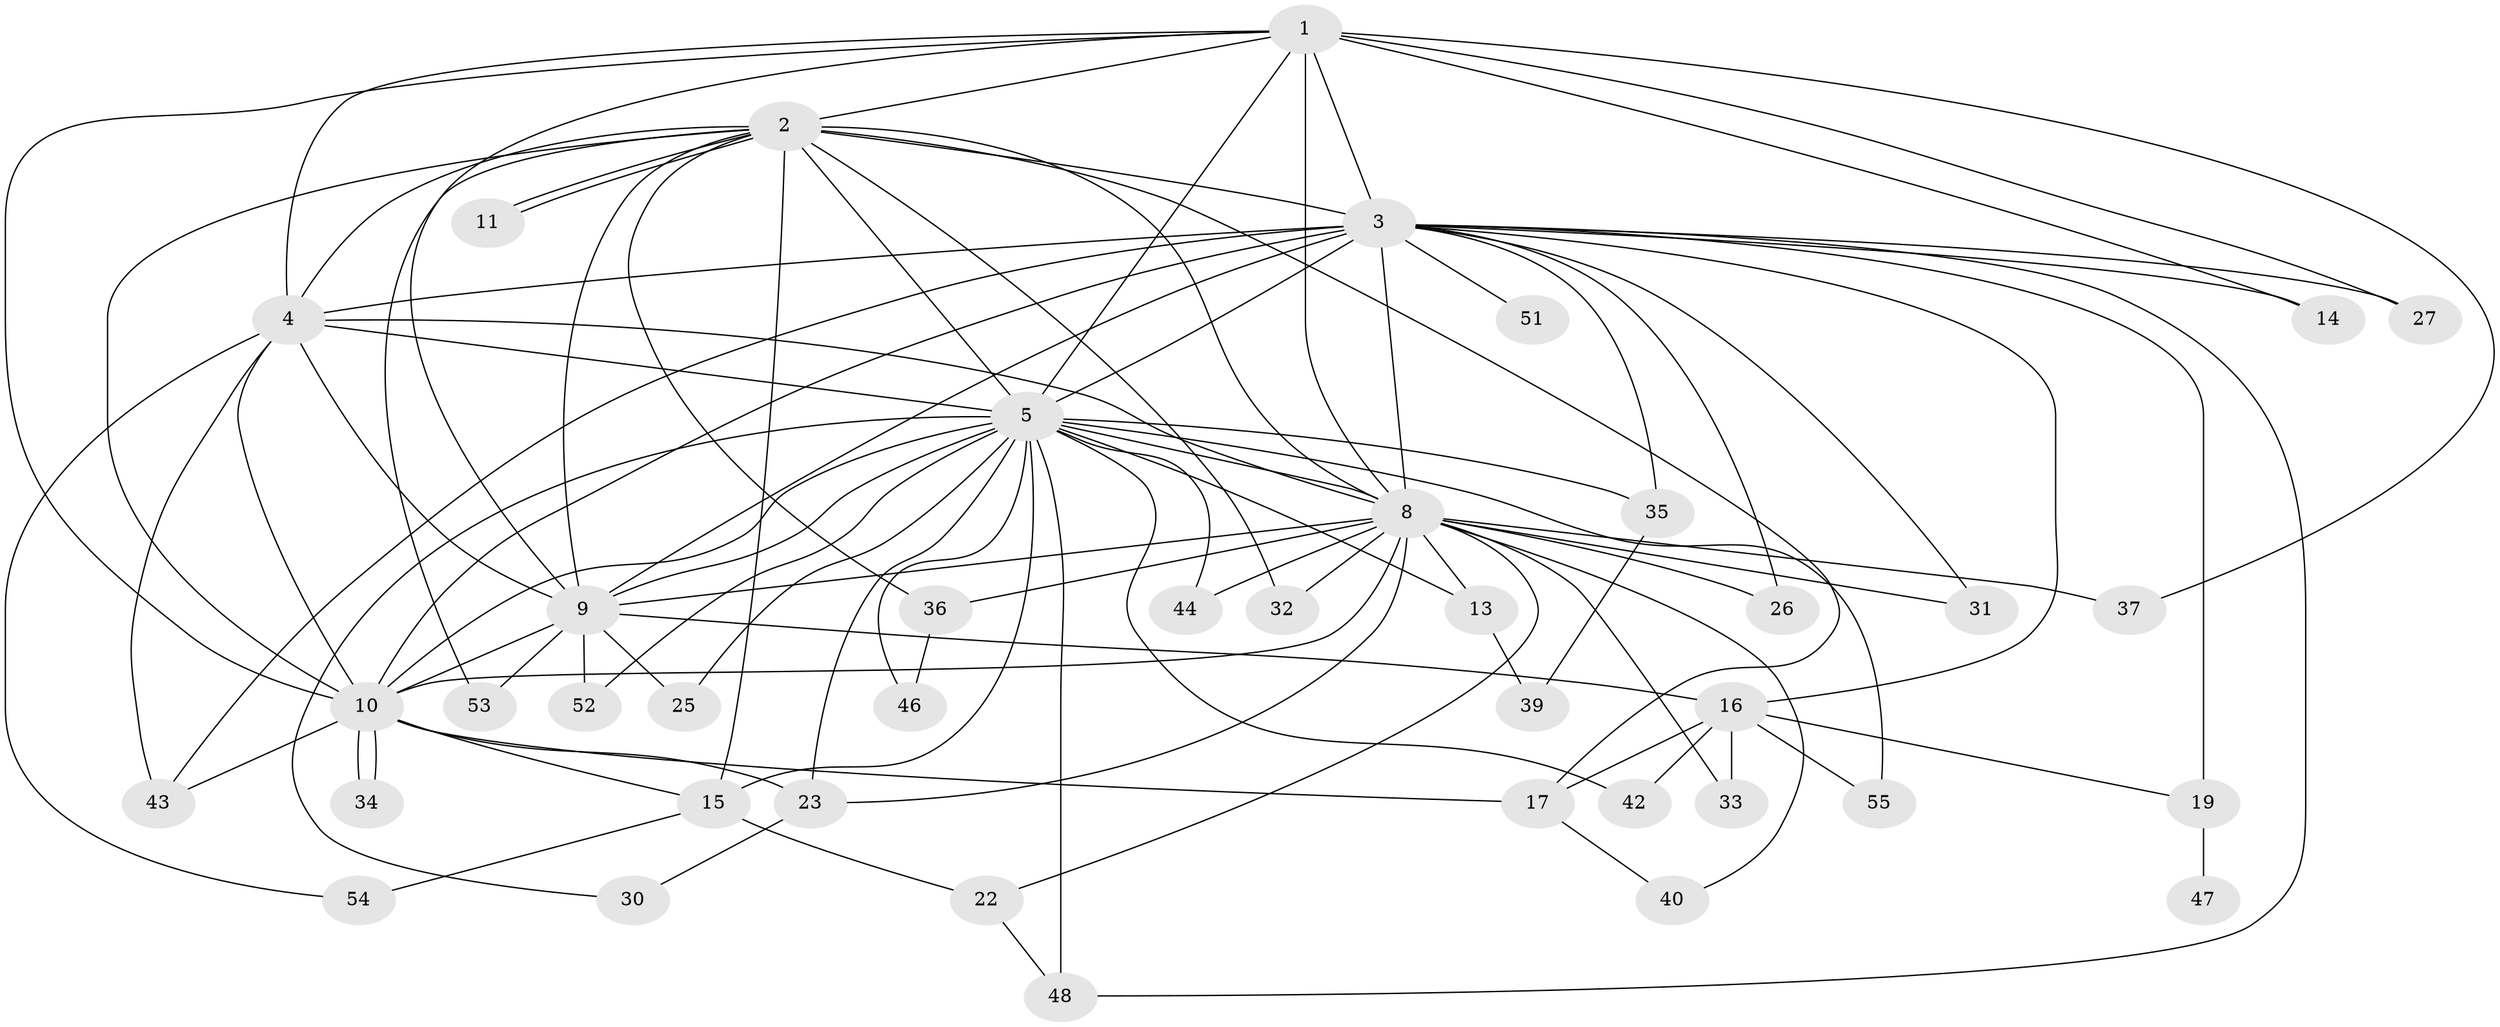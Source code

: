 // Generated by graph-tools (version 1.1) at 2025/23/03/03/25 07:23:44]
// undirected, 41 vertices, 97 edges
graph export_dot {
graph [start="1"]
  node [color=gray90,style=filled];
  1 [super="+50"];
  2 [super="+12"];
  3 [super="+6"];
  4 [super="+18"];
  5 [super="+7"];
  8 [super="+28"];
  9;
  10 [super="+21"];
  11;
  13;
  14;
  15 [super="+29"];
  16 [super="+49"];
  17 [super="+41"];
  19 [super="+20"];
  22;
  23 [super="+24"];
  25 [super="+38"];
  26;
  27;
  30;
  31;
  32;
  33;
  34;
  35;
  36;
  37;
  39;
  40;
  42;
  43 [super="+45"];
  44;
  46;
  47;
  48 [super="+56"];
  51;
  52;
  53;
  54;
  55;
  1 -- 2;
  1 -- 3 [weight=2];
  1 -- 4;
  1 -- 5 [weight=2];
  1 -- 8 [weight=2];
  1 -- 9;
  1 -- 10;
  1 -- 14;
  1 -- 27;
  1 -- 37;
  2 -- 3 [weight=3];
  2 -- 4;
  2 -- 5 [weight=2];
  2 -- 8;
  2 -- 9;
  2 -- 10 [weight=2];
  2 -- 11;
  2 -- 11;
  2 -- 15;
  2 -- 32;
  2 -- 36;
  2 -- 53;
  2 -- 17;
  3 -- 4 [weight=2];
  3 -- 5 [weight=4];
  3 -- 8 [weight=3];
  3 -- 9 [weight=2];
  3 -- 10 [weight=2];
  3 -- 14;
  3 -- 16;
  3 -- 19 [weight=3];
  3 -- 26;
  3 -- 31;
  3 -- 51 [weight=2];
  3 -- 27;
  3 -- 35;
  3 -- 48;
  3 -- 43;
  4 -- 5 [weight=3];
  4 -- 8;
  4 -- 9;
  4 -- 10;
  4 -- 43;
  4 -- 54;
  5 -- 8 [weight=2];
  5 -- 9 [weight=2];
  5 -- 10 [weight=2];
  5 -- 30;
  5 -- 42;
  5 -- 44;
  5 -- 46;
  5 -- 52;
  5 -- 55;
  5 -- 35;
  5 -- 13;
  5 -- 23;
  5 -- 25;
  5 -- 15;
  5 -- 48;
  8 -- 9;
  8 -- 10;
  8 -- 13;
  8 -- 22;
  8 -- 26;
  8 -- 32;
  8 -- 33;
  8 -- 36;
  8 -- 37;
  8 -- 40;
  8 -- 44;
  8 -- 31;
  8 -- 23;
  9 -- 10;
  9 -- 16;
  9 -- 52;
  9 -- 53;
  9 -- 25;
  10 -- 15;
  10 -- 17;
  10 -- 23;
  10 -- 34;
  10 -- 34;
  10 -- 43;
  13 -- 39;
  15 -- 22;
  15 -- 54;
  16 -- 33;
  16 -- 42;
  16 -- 55;
  16 -- 19;
  16 -- 17;
  17 -- 40;
  19 -- 47;
  22 -- 48;
  23 -- 30;
  35 -- 39;
  36 -- 46;
}
